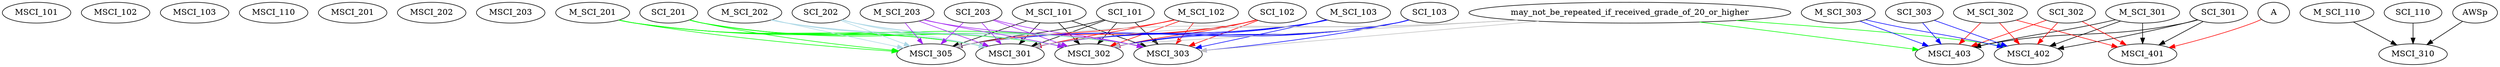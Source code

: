 digraph G {
    MSCI_101;
    MSCI_102;
    MSCI_103;
    MSCI_110;
    MSCI_201;
    MSCI_202;
    MSCI_203;
    edge [color=black];
    M_SCI_101 -> MSCI_301;
    SCI_101 -> MSCI_301;
    edge [color=red];
    M_SCI_102 -> MSCI_301;
    SCI_102 -> MSCI_301;
    edge [color=blue];
    M_SCI_103 -> MSCI_301;
    SCI_103 -> MSCI_301;
    edge [color=green];
    M_SCI_201 -> MSCI_301;
    SCI_201 -> MSCI_301;
    edge [color=lightblue];
    M_SCI_202 -> MSCI_301;
    SCI_202 -> MSCI_301;
    edge [color=purple];
    M_SCI_203 -> MSCI_301;
    SCI_203 -> MSCI_301;
    edge [color=gray];
    may_not_be_repeated_if_received_grade_of_20_or_higher -> MSCI_301;
    edge [color=black];
    M_SCI_101 -> MSCI_302;
    SCI_101 -> MSCI_302;
    edge [color=red];
    M_SCI_102 -> MSCI_302;
    SCI_102 -> MSCI_302;
    edge [color=blue];
    M_SCI_103 -> MSCI_302;
    SCI_103 -> MSCI_302;
    edge [color=green];
    M_SCI_201 -> MSCI_302;
    SCI_201 -> MSCI_302;
    edge [color=lightblue];
    M_SCI_202 -> MSCI_302;
    SCI_202 -> MSCI_302;
    edge [color=purple];
    M_SCI_203 -> MSCI_302;
    SCI_203 -> MSCI_302;
    edge [color=gray];
    may_not_be_repeated_if_received_grade_of_20_or_higher -> MSCI_302;
    edge [color=black];
    M_SCI_101 -> MSCI_303;
    SCI_101 -> MSCI_303;
    edge [color=red];
    M_SCI_102 -> MSCI_303;
    SCI_102 -> MSCI_303;
    edge [color=blue];
    M_SCI_103 -> MSCI_303;
    SCI_103 -> MSCI_303;
    edge [color=green];
    M_SCI_201 -> MSCI_303;
    SCI_201 -> MSCI_303;
    edge [color=lightblue];
    M_SCI_202 -> MSCI_303;
    SCI_202 -> MSCI_303;
    edge [color=purple];
    M_SCI_203 -> MSCI_303;
    SCI_203 -> MSCI_303;
    edge [color=gray];
    may_not_be_repeated_if_received_grade_of_20_or_higher -> MSCI_303;
    edge [color=black];
    M_SCI_101 -> MSCI_305;
    SCI_101 -> MSCI_305;
    edge [color=red];
    M_SCI_102 -> MSCI_305;
    SCI_102 -> MSCI_305;
    edge [color=blue];
    M_SCI_103 -> MSCI_305;
    SCI_103 -> MSCI_305;
    edge [color=green];
    M_SCI_201 -> MSCI_305;
    SCI_201 -> MSCI_305;
    edge [color=lightblue];
    M_SCI_202 -> MSCI_305;
    SCI_202 -> MSCI_305;
    edge [color=purple];
    M_SCI_203 -> MSCI_305;
    SCI_203 -> MSCI_305;
    edge [color=gray];
    may_not_be_repeated_if_received_grade_of_20_or_higher -> MSCI_305;
    edge [color=black];
    M_SCI_110 -> MSCI_310;
    SCI_110 -> MSCI_310;
    AWSp -> MSCI_310;
    edge [color=black];
    M_SCI_301 -> MSCI_401;
    SCI_301 -> MSCI_401;
    edge [color=red];
    M_SCI_302 -> MSCI_401;
    SCI_302 -> MSCI_401;
    A -> MSCI_401;
    edge [color=black];
    M_SCI_301 -> MSCI_402;
    SCI_301 -> MSCI_402;
    edge [color=red];
    M_SCI_302 -> MSCI_402;
    SCI_302 -> MSCI_402;
    edge [color=blue];
    M_SCI_303 -> MSCI_402;
    SCI_303 -> MSCI_402;
    edge [color=green];
    may_not_be_repeated_if_received_grade_of_20_or_higher -> MSCI_402;
    edge [color=black];
    M_SCI_301 -> MSCI_403;
    SCI_301 -> MSCI_403;
    edge [color=red];
    M_SCI_302 -> MSCI_403;
    SCI_302 -> MSCI_403;
    edge [color=blue];
    M_SCI_303 -> MSCI_403;
    SCI_303 -> MSCI_403;
    edge [color=green];
    may_not_be_repeated_if_received_grade_of_20_or_higher -> MSCI_403;
}
